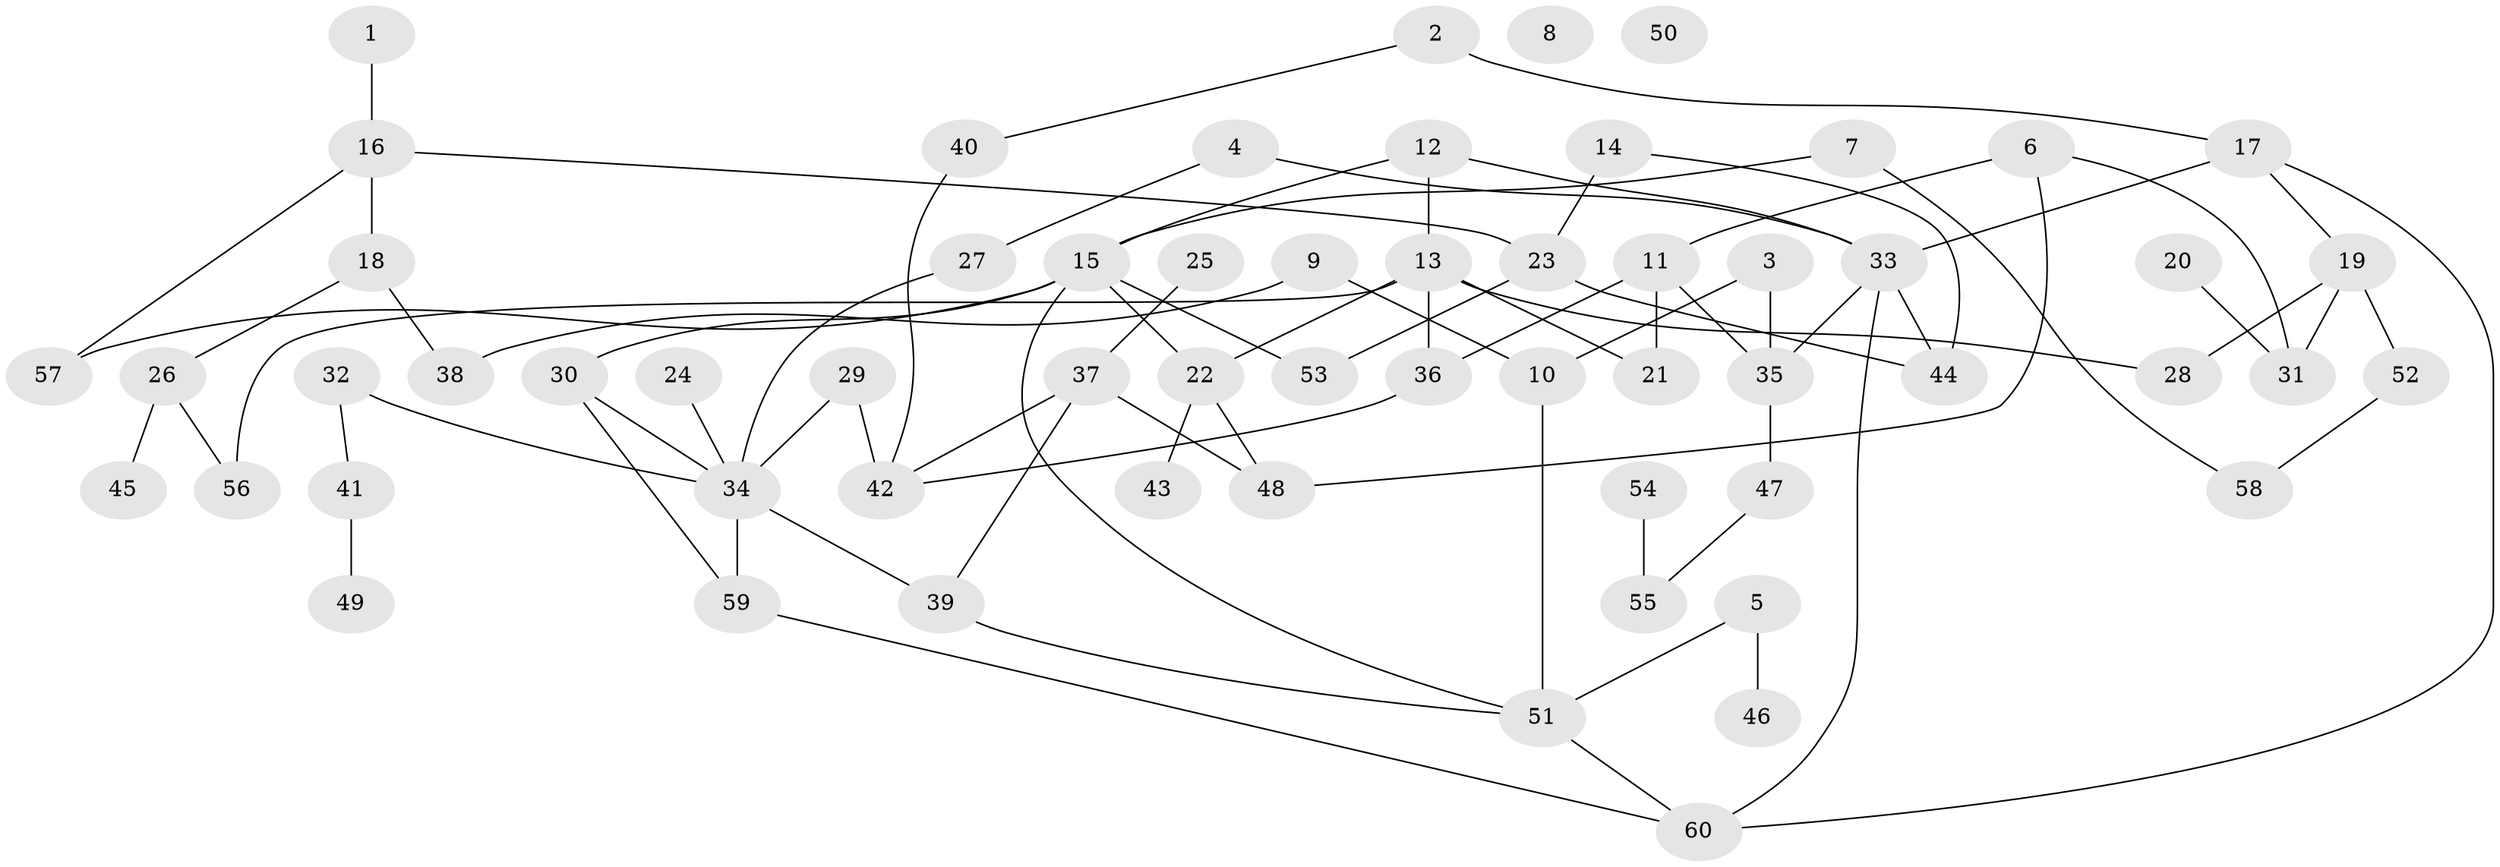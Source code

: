 // coarse degree distribution, {1: 0.29411764705882354, 9: 0.058823529411764705, 3: 0.35294117647058826, 5: 0.058823529411764705, 7: 0.058823529411764705, 2: 0.058823529411764705, 4: 0.11764705882352941}
// Generated by graph-tools (version 1.1) at 2025/47/03/04/25 22:47:56]
// undirected, 60 vertices, 80 edges
graph export_dot {
  node [color=gray90,style=filled];
  1;
  2;
  3;
  4;
  5;
  6;
  7;
  8;
  9;
  10;
  11;
  12;
  13;
  14;
  15;
  16;
  17;
  18;
  19;
  20;
  21;
  22;
  23;
  24;
  25;
  26;
  27;
  28;
  29;
  30;
  31;
  32;
  33;
  34;
  35;
  36;
  37;
  38;
  39;
  40;
  41;
  42;
  43;
  44;
  45;
  46;
  47;
  48;
  49;
  50;
  51;
  52;
  53;
  54;
  55;
  56;
  57;
  58;
  59;
  60;
  1 -- 16;
  2 -- 17;
  2 -- 40;
  3 -- 10;
  3 -- 35;
  4 -- 27;
  4 -- 33;
  5 -- 46;
  5 -- 51;
  6 -- 11;
  6 -- 31;
  6 -- 48;
  7 -- 15;
  7 -- 58;
  9 -- 10;
  9 -- 38;
  10 -- 51;
  11 -- 21;
  11 -- 35;
  11 -- 36;
  12 -- 13;
  12 -- 15;
  12 -- 33;
  13 -- 21;
  13 -- 22;
  13 -- 28;
  13 -- 36;
  13 -- 56;
  14 -- 23;
  14 -- 44;
  15 -- 22;
  15 -- 30;
  15 -- 51;
  15 -- 53;
  15 -- 57;
  16 -- 18;
  16 -- 23;
  16 -- 57;
  17 -- 19;
  17 -- 33;
  17 -- 60;
  18 -- 26;
  18 -- 38;
  19 -- 28;
  19 -- 31;
  19 -- 52;
  20 -- 31;
  22 -- 43;
  22 -- 48;
  23 -- 44;
  23 -- 53;
  24 -- 34;
  25 -- 37;
  26 -- 45;
  26 -- 56;
  27 -- 34;
  29 -- 34;
  29 -- 42;
  30 -- 34;
  30 -- 59;
  32 -- 34;
  32 -- 41;
  33 -- 35;
  33 -- 44;
  33 -- 60;
  34 -- 39;
  34 -- 59;
  35 -- 47;
  36 -- 42;
  37 -- 39;
  37 -- 42;
  37 -- 48;
  39 -- 51;
  40 -- 42;
  41 -- 49;
  47 -- 55;
  51 -- 60;
  52 -- 58;
  54 -- 55;
  59 -- 60;
}
